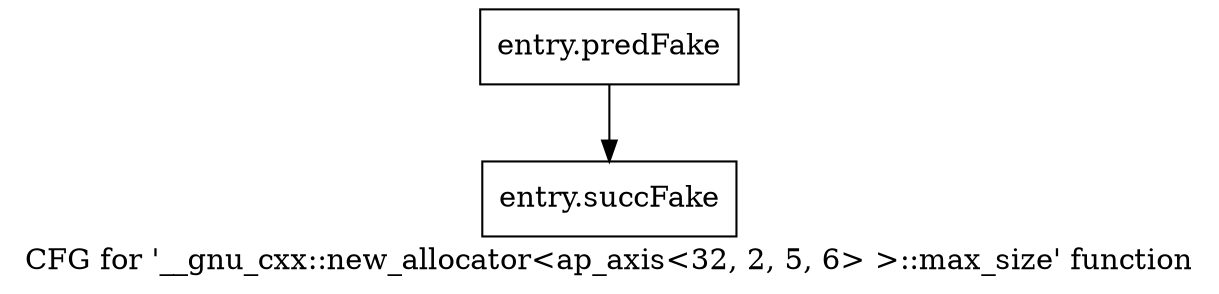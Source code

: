 digraph "CFG for '__gnu_cxx::new_allocator\<ap_axis\<32, 2, 5, 6\> \>::max_size' function" {
	label="CFG for '__gnu_cxx::new_allocator\<ap_axis\<32, 2, 5, 6\> \>::max_size' function";

	Node0x4840530 [shape=record,filename="",linenumber="",label="{entry.predFake}"];
	Node0x4840530 -> Node0x4875050[ callList="" memoryops="" filename="/proj/xbuilds/2019.2_0801_1/installs/lin64/Vivado/HEAD/tps/lnx64/gcc-6.2.0/lib/gcc/x86_64-pc-linux-gnu/6.2.0/../../../../include/c++/6.2.0/ext/new_allocator.h"];
	Node0x4875050 [shape=record,filename="/proj/xbuilds/2019.2_0801_1/installs/lin64/Vivado/HEAD/tps/lnx64/gcc-6.2.0/lib/gcc/x86_64-pc-linux-gnu/6.2.0/../../../../include/c++/6.2.0/ext/new_allocator.h",linenumber="114",label="{entry.succFake}"];
}
